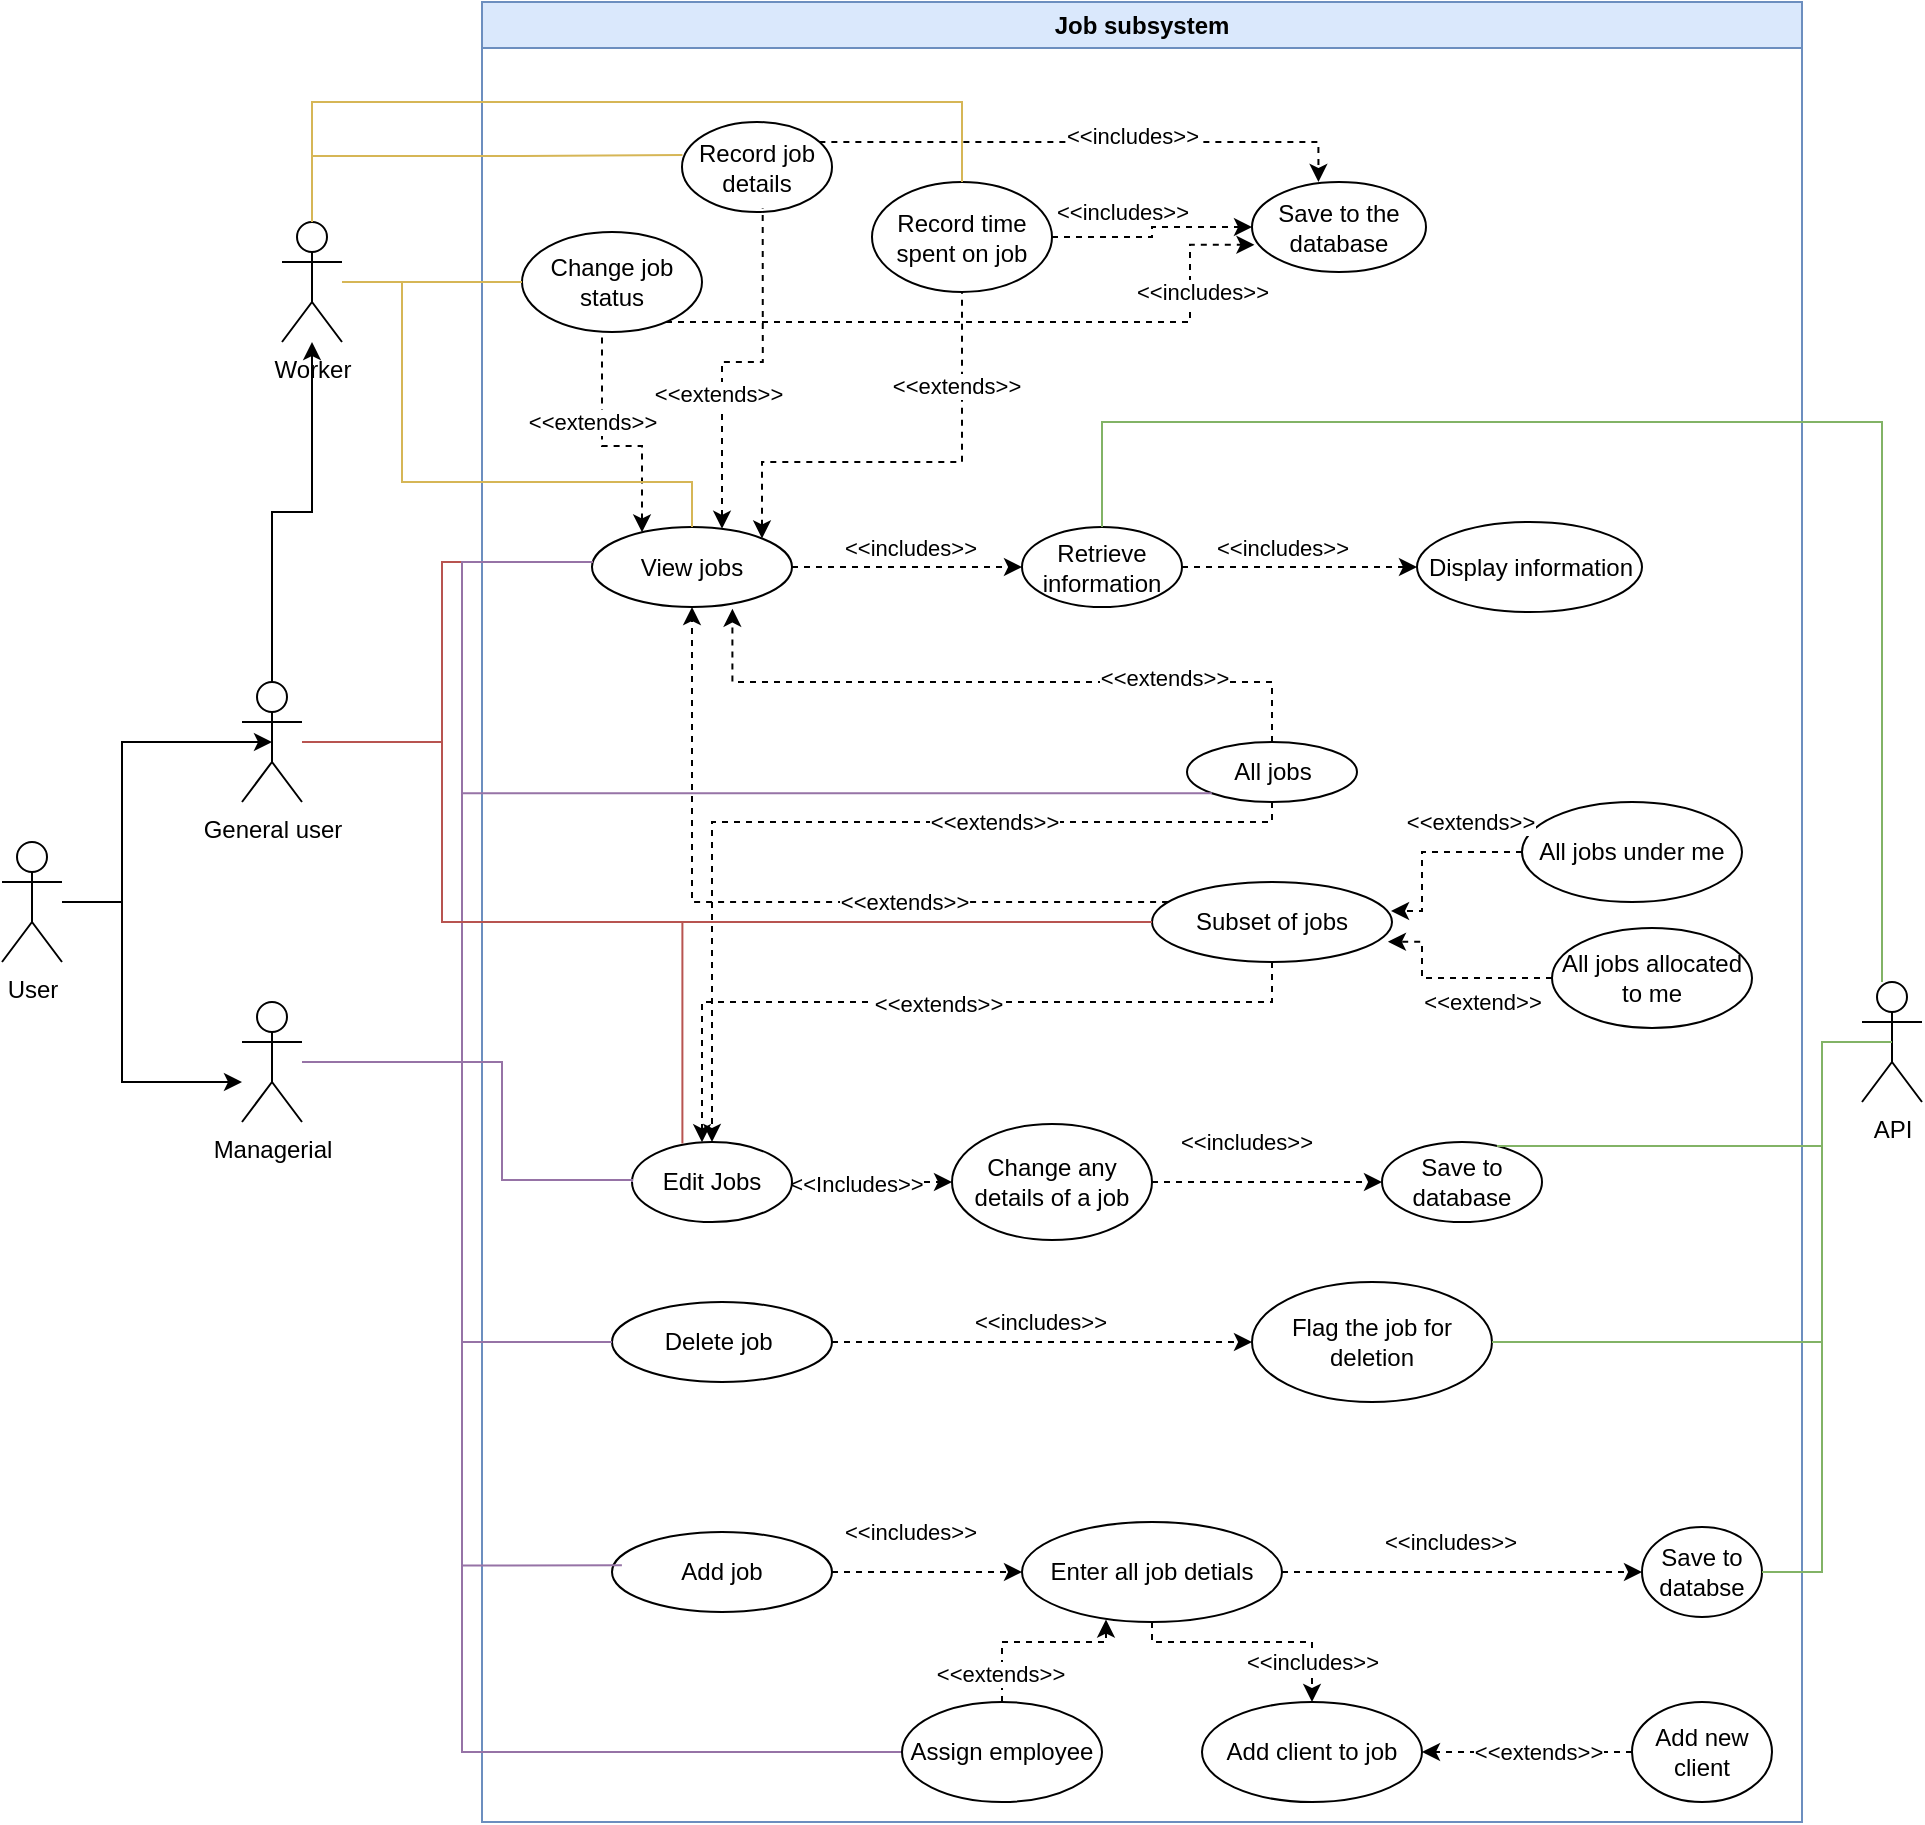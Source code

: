 <mxfile version="24.4.10" type="device">
  <diagram id="72fyGBLiSWlaVEYCAcmJ" name="Page-1">
    <mxGraphModel dx="2386" dy="572" grid="1" gridSize="10" guides="1" tooltips="1" connect="1" arrows="1" fold="1" page="1" pageScale="1" pageWidth="850" pageHeight="1100" math="0" shadow="0">
      <root>
        <mxCell id="0" />
        <mxCell id="1" parent="0" />
        <mxCell id="aapR3voiLKvlNVhLNO4_-8" value="Job subsystem" style="swimlane;whiteSpace=wrap;html=1;startSize=23;fillColor=#dae8fc;strokeColor=#6c8ebf;" vertex="1" parent="1">
          <mxGeometry x="140" y="80" width="660" height="910" as="geometry" />
        </mxCell>
        <mxCell id="aapR3voiLKvlNVhLNO4_-9" style="edgeStyle=orthogonalEdgeStyle;rounded=0;orthogonalLoop=1;jettySize=auto;html=1;entryX=0;entryY=0.5;entryDx=0;entryDy=0;dashed=1;" edge="1" parent="aapR3voiLKvlNVhLNO4_-8" source="aapR3voiLKvlNVhLNO4_-11" target="aapR3voiLKvlNVhLNO4_-47">
          <mxGeometry relative="1" as="geometry" />
        </mxCell>
        <mxCell id="aapR3voiLKvlNVhLNO4_-10" value="&amp;lt;&amp;lt;includes&amp;gt;&amp;gt;" style="edgeLabel;html=1;align=center;verticalAlign=middle;resizable=0;points=[];" vertex="1" connectable="0" parent="aapR3voiLKvlNVhLNO4_-9">
          <mxGeometry x="-0.107" y="3" relative="1" as="geometry">
            <mxPoint x="7" y="-7" as="offset" />
          </mxGeometry>
        </mxCell>
        <mxCell id="aapR3voiLKvlNVhLNO4_-82" style="edgeStyle=orthogonalEdgeStyle;rounded=0;orthogonalLoop=1;jettySize=auto;html=1;dashed=1;endArrow=none;endFill=0;startArrow=classic;startFill=1;" edge="1" parent="aapR3voiLKvlNVhLNO4_-8" source="aapR3voiLKvlNVhLNO4_-11" target="aapR3voiLKvlNVhLNO4_-72">
          <mxGeometry relative="1" as="geometry">
            <mxPoint x="50" y="180" as="targetPoint" />
            <Array as="points">
              <mxPoint x="80" y="222" />
              <mxPoint x="60" y="222" />
            </Array>
          </mxGeometry>
        </mxCell>
        <mxCell id="aapR3voiLKvlNVhLNO4_-91" value="&amp;lt;&amp;lt;extends&amp;gt;&amp;gt;" style="edgeLabel;html=1;align=center;verticalAlign=middle;resizable=0;points=[];" vertex="1" connectable="0" parent="aapR3voiLKvlNVhLNO4_-82">
          <mxGeometry x="0.369" y="-1" relative="1" as="geometry">
            <mxPoint x="-6" y="7" as="offset" />
          </mxGeometry>
        </mxCell>
        <mxCell id="aapR3voiLKvlNVhLNO4_-84" style="edgeStyle=orthogonalEdgeStyle;rounded=0;orthogonalLoop=1;jettySize=auto;html=1;entryX=0.5;entryY=1;entryDx=0;entryDy=0;dashed=1;endArrow=none;endFill=0;startArrow=classic;startFill=1;" edge="1" parent="aapR3voiLKvlNVhLNO4_-8" source="aapR3voiLKvlNVhLNO4_-11" target="aapR3voiLKvlNVhLNO4_-76">
          <mxGeometry relative="1" as="geometry">
            <Array as="points">
              <mxPoint x="140" y="230" />
              <mxPoint x="240" y="230" />
            </Array>
          </mxGeometry>
        </mxCell>
        <mxCell id="aapR3voiLKvlNVhLNO4_-89" value="&amp;lt;&amp;lt;extends&amp;gt;&amp;gt;" style="edgeLabel;html=1;align=center;verticalAlign=middle;resizable=0;points=[];" vertex="1" connectable="0" parent="aapR3voiLKvlNVhLNO4_-84">
          <mxGeometry x="0.575" y="3" relative="1" as="geometry">
            <mxPoint as="offset" />
          </mxGeometry>
        </mxCell>
        <mxCell id="aapR3voiLKvlNVhLNO4_-11" value="View jobs" style="ellipse;whiteSpace=wrap;html=1;" vertex="1" parent="aapR3voiLKvlNVhLNO4_-8">
          <mxGeometry x="55" y="262.5" width="100" height="40" as="geometry" />
        </mxCell>
        <mxCell id="aapR3voiLKvlNVhLNO4_-12" style="edgeStyle=orthogonalEdgeStyle;rounded=0;orthogonalLoop=1;jettySize=auto;html=1;entryX=0;entryY=0.5;entryDx=0;entryDy=0;dashed=1;" edge="1" parent="aapR3voiLKvlNVhLNO4_-8" source="aapR3voiLKvlNVhLNO4_-14" target="aapR3voiLKvlNVhLNO4_-21">
          <mxGeometry relative="1" as="geometry" />
        </mxCell>
        <mxCell id="aapR3voiLKvlNVhLNO4_-13" value="&amp;lt;&amp;lt;Includes&amp;gt;&amp;gt;" style="edgeLabel;html=1;align=center;verticalAlign=middle;resizable=0;points=[];" vertex="1" connectable="0" parent="aapR3voiLKvlNVhLNO4_-12">
          <mxGeometry x="-0.196" y="-1" relative="1" as="geometry">
            <mxPoint as="offset" />
          </mxGeometry>
        </mxCell>
        <mxCell id="aapR3voiLKvlNVhLNO4_-14" value="Edit Jobs" style="ellipse;whiteSpace=wrap;html=1;" vertex="1" parent="aapR3voiLKvlNVhLNO4_-8">
          <mxGeometry x="75" y="570" width="80" height="40" as="geometry" />
        </mxCell>
        <mxCell id="aapR3voiLKvlNVhLNO4_-15" style="edgeStyle=orthogonalEdgeStyle;rounded=0;orthogonalLoop=1;jettySize=auto;html=1;entryX=0;entryY=0.5;entryDx=0;entryDy=0;dashed=1;" edge="1" parent="aapR3voiLKvlNVhLNO4_-8" source="aapR3voiLKvlNVhLNO4_-17" target="aapR3voiLKvlNVhLNO4_-35">
          <mxGeometry relative="1" as="geometry" />
        </mxCell>
        <mxCell id="aapR3voiLKvlNVhLNO4_-16" value="&amp;lt;&amp;lt;includes&amp;gt;&amp;gt;" style="edgeLabel;html=1;align=center;verticalAlign=middle;resizable=0;points=[];" vertex="1" connectable="0" parent="aapR3voiLKvlNVhLNO4_-15">
          <mxGeometry x="-0.008" relative="1" as="geometry">
            <mxPoint y="-10" as="offset" />
          </mxGeometry>
        </mxCell>
        <mxCell id="aapR3voiLKvlNVhLNO4_-17" value="Delete job&amp;nbsp;" style="ellipse;whiteSpace=wrap;html=1;" vertex="1" parent="aapR3voiLKvlNVhLNO4_-8">
          <mxGeometry x="65" y="650" width="110" height="40" as="geometry" />
        </mxCell>
        <mxCell id="aapR3voiLKvlNVhLNO4_-18" value="Add job" style="ellipse;whiteSpace=wrap;html=1;" vertex="1" parent="aapR3voiLKvlNVhLNO4_-8">
          <mxGeometry x="65" y="765" width="110" height="40" as="geometry" />
        </mxCell>
        <mxCell id="aapR3voiLKvlNVhLNO4_-19" style="edgeStyle=orthogonalEdgeStyle;rounded=0;orthogonalLoop=1;jettySize=auto;html=1;entryX=0;entryY=0.5;entryDx=0;entryDy=0;dashed=1;" edge="1" parent="aapR3voiLKvlNVhLNO4_-8" source="aapR3voiLKvlNVhLNO4_-21" target="aapR3voiLKvlNVhLNO4_-28">
          <mxGeometry relative="1" as="geometry" />
        </mxCell>
        <mxCell id="aapR3voiLKvlNVhLNO4_-20" value="&amp;lt;&amp;lt;includes&amp;gt;&amp;gt;" style="edgeLabel;html=1;align=center;verticalAlign=middle;resizable=0;points=[];" vertex="1" connectable="0" parent="aapR3voiLKvlNVhLNO4_-19">
          <mxGeometry x="-0.238" y="1" relative="1" as="geometry">
            <mxPoint x="3" y="-19" as="offset" />
          </mxGeometry>
        </mxCell>
        <mxCell id="aapR3voiLKvlNVhLNO4_-21" value="Change any details of a job" style="ellipse;whiteSpace=wrap;html=1;" vertex="1" parent="aapR3voiLKvlNVhLNO4_-8">
          <mxGeometry x="235" y="561" width="100" height="58" as="geometry" />
        </mxCell>
        <mxCell id="aapR3voiLKvlNVhLNO4_-22" style="edgeStyle=orthogonalEdgeStyle;rounded=0;orthogonalLoop=1;jettySize=auto;html=1;dashed=1;" edge="1" parent="aapR3voiLKvlNVhLNO4_-8" source="aapR3voiLKvlNVhLNO4_-24" target="aapR3voiLKvlNVhLNO4_-14">
          <mxGeometry relative="1" as="geometry">
            <Array as="points">
              <mxPoint x="395" y="410" />
              <mxPoint x="115" y="410" />
            </Array>
          </mxGeometry>
        </mxCell>
        <mxCell id="aapR3voiLKvlNVhLNO4_-23" value="&amp;lt;&amp;lt;extends&amp;gt;&amp;gt;" style="edgeLabel;html=1;align=center;verticalAlign=middle;resizable=0;points=[];" vertex="1" connectable="0" parent="aapR3voiLKvlNVhLNO4_-22">
          <mxGeometry x="-0.337" relative="1" as="geometry">
            <mxPoint as="offset" />
          </mxGeometry>
        </mxCell>
        <mxCell id="aapR3voiLKvlNVhLNO4_-24" value="All jobs" style="ellipse;whiteSpace=wrap;html=1;" vertex="1" parent="aapR3voiLKvlNVhLNO4_-8">
          <mxGeometry x="352.5" y="370" width="85" height="30" as="geometry" />
        </mxCell>
        <mxCell id="aapR3voiLKvlNVhLNO4_-25" style="edgeStyle=orthogonalEdgeStyle;rounded=0;orthogonalLoop=1;jettySize=auto;html=1;dashed=1;" edge="1" parent="aapR3voiLKvlNVhLNO4_-8" source="aapR3voiLKvlNVhLNO4_-27" target="aapR3voiLKvlNVhLNO4_-14">
          <mxGeometry relative="1" as="geometry">
            <mxPoint x="100" y="330" as="targetPoint" />
            <Array as="points">
              <mxPoint x="395" y="500" />
              <mxPoint x="110" y="500" />
            </Array>
          </mxGeometry>
        </mxCell>
        <mxCell id="aapR3voiLKvlNVhLNO4_-26" value="&amp;lt;&amp;lt;extends&amp;gt;&amp;gt;" style="edgeLabel;html=1;align=center;verticalAlign=middle;resizable=0;points=[];" vertex="1" connectable="0" parent="aapR3voiLKvlNVhLNO4_-25">
          <mxGeometry y="1" relative="1" as="geometry">
            <mxPoint as="offset" />
          </mxGeometry>
        </mxCell>
        <mxCell id="aapR3voiLKvlNVhLNO4_-27" value="Subset of jobs" style="ellipse;whiteSpace=wrap;html=1;" vertex="1" parent="aapR3voiLKvlNVhLNO4_-8">
          <mxGeometry x="335" y="440" width="120" height="40" as="geometry" />
        </mxCell>
        <mxCell id="aapR3voiLKvlNVhLNO4_-28" value="Save to database" style="ellipse;whiteSpace=wrap;html=1;" vertex="1" parent="aapR3voiLKvlNVhLNO4_-8">
          <mxGeometry x="450" y="570" width="80" height="40" as="geometry" />
        </mxCell>
        <mxCell id="aapR3voiLKvlNVhLNO4_-29" value="All jobs under me" style="ellipse;whiteSpace=wrap;html=1;" vertex="1" parent="aapR3voiLKvlNVhLNO4_-8">
          <mxGeometry x="520" y="400" width="110" height="50" as="geometry" />
        </mxCell>
        <mxCell id="aapR3voiLKvlNVhLNO4_-30" value="All jobs allocated to me" style="ellipse;whiteSpace=wrap;html=1;" vertex="1" parent="aapR3voiLKvlNVhLNO4_-8">
          <mxGeometry x="535" y="463" width="100" height="50" as="geometry" />
        </mxCell>
        <mxCell id="aapR3voiLKvlNVhLNO4_-31" style="edgeStyle=orthogonalEdgeStyle;rounded=0;orthogonalLoop=1;jettySize=auto;html=1;entryX=0.983;entryY=0.747;entryDx=0;entryDy=0;entryPerimeter=0;dashed=1;" edge="1" parent="aapR3voiLKvlNVhLNO4_-8" source="aapR3voiLKvlNVhLNO4_-30" target="aapR3voiLKvlNVhLNO4_-27">
          <mxGeometry relative="1" as="geometry">
            <Array as="points">
              <mxPoint x="470" y="488" />
              <mxPoint x="470" y="470" />
            </Array>
          </mxGeometry>
        </mxCell>
        <mxCell id="aapR3voiLKvlNVhLNO4_-32" value="&amp;lt;&amp;lt;extend&amp;gt;&amp;gt;" style="edgeLabel;html=1;align=center;verticalAlign=middle;resizable=0;points=[];" vertex="1" connectable="0" parent="aapR3voiLKvlNVhLNO4_-31">
          <mxGeometry x="0.009" y="-3" relative="1" as="geometry">
            <mxPoint x="15" y="15" as="offset" />
          </mxGeometry>
        </mxCell>
        <mxCell id="aapR3voiLKvlNVhLNO4_-33" style="edgeStyle=orthogonalEdgeStyle;rounded=0;orthogonalLoop=1;jettySize=auto;html=1;entryX=0.996;entryY=0.362;entryDx=0;entryDy=0;entryPerimeter=0;dashed=1;" edge="1" parent="aapR3voiLKvlNVhLNO4_-8" source="aapR3voiLKvlNVhLNO4_-29" target="aapR3voiLKvlNVhLNO4_-27">
          <mxGeometry relative="1" as="geometry">
            <Array as="points">
              <mxPoint x="470" y="425" />
              <mxPoint x="470" y="454" />
            </Array>
          </mxGeometry>
        </mxCell>
        <mxCell id="aapR3voiLKvlNVhLNO4_-34" value="&amp;lt;&amp;lt;extends&amp;gt;&amp;gt;" style="edgeLabel;html=1;align=center;verticalAlign=middle;resizable=0;points=[];" vertex="1" connectable="0" parent="aapR3voiLKvlNVhLNO4_-33">
          <mxGeometry x="-0.255" y="-2" relative="1" as="geometry">
            <mxPoint x="9" y="-13" as="offset" />
          </mxGeometry>
        </mxCell>
        <mxCell id="aapR3voiLKvlNVhLNO4_-35" value="Flag the job for deletion" style="ellipse;whiteSpace=wrap;html=1;" vertex="1" parent="aapR3voiLKvlNVhLNO4_-8">
          <mxGeometry x="385" y="640" width="120" height="60" as="geometry" />
        </mxCell>
        <mxCell id="aapR3voiLKvlNVhLNO4_-36" style="edgeStyle=orthogonalEdgeStyle;rounded=0;orthogonalLoop=1;jettySize=auto;html=1;entryX=0;entryY=0.5;entryDx=0;entryDy=0;dashed=1;" edge="1" parent="aapR3voiLKvlNVhLNO4_-8" source="aapR3voiLKvlNVhLNO4_-38" target="aapR3voiLKvlNVhLNO4_-39">
          <mxGeometry relative="1" as="geometry" />
        </mxCell>
        <mxCell id="aapR3voiLKvlNVhLNO4_-37" value="&amp;lt;&amp;lt;includes&amp;gt;&amp;gt;" style="edgeLabel;html=1;align=center;verticalAlign=middle;resizable=0;points=[];" vertex="1" connectable="0" parent="aapR3voiLKvlNVhLNO4_-36">
          <mxGeometry x="-0.073" y="4" relative="1" as="geometry">
            <mxPoint y="-11" as="offset" />
          </mxGeometry>
        </mxCell>
        <mxCell id="aapR3voiLKvlNVhLNO4_-38" value="Enter all job detials" style="ellipse;whiteSpace=wrap;html=1;" vertex="1" parent="aapR3voiLKvlNVhLNO4_-8">
          <mxGeometry x="270" y="760" width="130" height="50" as="geometry" />
        </mxCell>
        <mxCell id="aapR3voiLKvlNVhLNO4_-39" value="Save to databse" style="ellipse;whiteSpace=wrap;html=1;" vertex="1" parent="aapR3voiLKvlNVhLNO4_-8">
          <mxGeometry x="580" y="762.5" width="60" height="45" as="geometry" />
        </mxCell>
        <mxCell id="aapR3voiLKvlNVhLNO4_-40" style="edgeStyle=orthogonalEdgeStyle;rounded=0;orthogonalLoop=1;jettySize=auto;html=1;dashed=1;" edge="1" parent="aapR3voiLKvlNVhLNO4_-8" source="aapR3voiLKvlNVhLNO4_-27" target="aapR3voiLKvlNVhLNO4_-11">
          <mxGeometry relative="1" as="geometry">
            <mxPoint x="150" y="510" as="targetPoint" />
            <Array as="points">
              <mxPoint x="105" y="450" />
            </Array>
          </mxGeometry>
        </mxCell>
        <mxCell id="aapR3voiLKvlNVhLNO4_-41" value="&amp;lt;&amp;lt;extends&amp;gt;&amp;gt;" style="edgeLabel;html=1;align=center;verticalAlign=middle;resizable=0;points=[];" vertex="1" connectable="0" parent="aapR3voiLKvlNVhLNO4_-40">
          <mxGeometry x="0.107" y="2" relative="1" as="geometry">
            <mxPoint x="81" y="-2" as="offset" />
          </mxGeometry>
        </mxCell>
        <mxCell id="aapR3voiLKvlNVhLNO4_-42" style="edgeStyle=orthogonalEdgeStyle;rounded=0;orthogonalLoop=1;jettySize=auto;html=1;dashed=1;entryX=0.702;entryY=1.021;entryDx=0;entryDy=0;entryPerimeter=0;" edge="1" parent="aapR3voiLKvlNVhLNO4_-8" source="aapR3voiLKvlNVhLNO4_-24" target="aapR3voiLKvlNVhLNO4_-11">
          <mxGeometry relative="1" as="geometry">
            <mxPoint x="130" y="310" as="targetPoint" />
            <Array as="points">
              <mxPoint x="395" y="340" />
              <mxPoint x="125" y="340" />
            </Array>
          </mxGeometry>
        </mxCell>
        <mxCell id="aapR3voiLKvlNVhLNO4_-43" value="&amp;lt;&amp;lt;extends&amp;gt;&amp;gt;" style="edgeLabel;html=1;align=center;verticalAlign=middle;resizable=0;points=[];" vertex="1" connectable="0" parent="aapR3voiLKvlNVhLNO4_-42">
          <mxGeometry x="-0.5" y="-2" relative="1" as="geometry">
            <mxPoint as="offset" />
          </mxGeometry>
        </mxCell>
        <mxCell id="aapR3voiLKvlNVhLNO4_-44" value="Display information" style="ellipse;whiteSpace=wrap;html=1;" vertex="1" parent="aapR3voiLKvlNVhLNO4_-8">
          <mxGeometry x="467.5" y="260" width="112.5" height="45" as="geometry" />
        </mxCell>
        <mxCell id="aapR3voiLKvlNVhLNO4_-45" style="edgeStyle=orthogonalEdgeStyle;rounded=0;orthogonalLoop=1;jettySize=auto;html=1;entryX=0;entryY=0.5;entryDx=0;entryDy=0;dashed=1;" edge="1" parent="aapR3voiLKvlNVhLNO4_-8" source="aapR3voiLKvlNVhLNO4_-47" target="aapR3voiLKvlNVhLNO4_-44">
          <mxGeometry relative="1" as="geometry" />
        </mxCell>
        <mxCell id="aapR3voiLKvlNVhLNO4_-46" value="&amp;lt;&amp;lt;includes&amp;gt;&amp;gt;" style="edgeLabel;html=1;align=center;verticalAlign=middle;resizable=0;points=[];" vertex="1" connectable="0" parent="aapR3voiLKvlNVhLNO4_-45">
          <mxGeometry x="-0.578" y="4" relative="1" as="geometry">
            <mxPoint x="25" y="-6" as="offset" />
          </mxGeometry>
        </mxCell>
        <mxCell id="aapR3voiLKvlNVhLNO4_-47" value="Retrieve information" style="ellipse;whiteSpace=wrap;html=1;" vertex="1" parent="aapR3voiLKvlNVhLNO4_-8">
          <mxGeometry x="270" y="262.5" width="80" height="40" as="geometry" />
        </mxCell>
        <mxCell id="aapR3voiLKvlNVhLNO4_-48" style="edgeStyle=orthogonalEdgeStyle;rounded=0;orthogonalLoop=1;jettySize=auto;html=1;entryX=0;entryY=0.5;entryDx=0;entryDy=0;dashed=1;" edge="1" parent="aapR3voiLKvlNVhLNO4_-8" source="aapR3voiLKvlNVhLNO4_-18" target="aapR3voiLKvlNVhLNO4_-38">
          <mxGeometry relative="1" as="geometry" />
        </mxCell>
        <mxCell id="aapR3voiLKvlNVhLNO4_-49" value="&amp;lt;&amp;lt;includes&amp;gt;&amp;gt;" style="edgeLabel;html=1;align=center;verticalAlign=middle;resizable=0;points=[];" vertex="1" connectable="0" parent="aapR3voiLKvlNVhLNO4_-48">
          <mxGeometry x="-0.174" relative="1" as="geometry">
            <mxPoint y="-20" as="offset" />
          </mxGeometry>
        </mxCell>
        <mxCell id="aapR3voiLKvlNVhLNO4_-50" style="edgeStyle=orthogonalEdgeStyle;rounded=0;orthogonalLoop=1;jettySize=auto;html=1;" edge="1" parent="aapR3voiLKvlNVhLNO4_-8" source="aapR3voiLKvlNVhLNO4_-51" target="aapR3voiLKvlNVhLNO4_-57">
          <mxGeometry relative="1" as="geometry">
            <Array as="points">
              <mxPoint x="-180" y="450" />
              <mxPoint x="-180" y="540" />
            </Array>
          </mxGeometry>
        </mxCell>
        <mxCell id="aapR3voiLKvlNVhLNO4_-51" value="User" style="shape=umlActor;verticalLabelPosition=bottom;verticalAlign=top;html=1;outlineConnect=0;" vertex="1" parent="aapR3voiLKvlNVhLNO4_-8">
          <mxGeometry x="-240" y="420" width="30" height="60" as="geometry" />
        </mxCell>
        <mxCell id="aapR3voiLKvlNVhLNO4_-52" style="edgeStyle=orthogonalEdgeStyle;rounded=0;orthogonalLoop=1;jettySize=auto;html=1;endArrow=none;endFill=0;fillColor=#f8cecc;strokeColor=#b85450;" edge="1" parent="aapR3voiLKvlNVhLNO4_-8" source="aapR3voiLKvlNVhLNO4_-54" target="aapR3voiLKvlNVhLNO4_-11">
          <mxGeometry relative="1" as="geometry">
            <Array as="points">
              <mxPoint x="-20" y="370" />
              <mxPoint x="-20" y="280" />
            </Array>
          </mxGeometry>
        </mxCell>
        <mxCell id="aapR3voiLKvlNVhLNO4_-53" style="edgeStyle=orthogonalEdgeStyle;rounded=0;orthogonalLoop=1;jettySize=auto;html=1;entryX=0;entryY=0.5;entryDx=0;entryDy=0;endArrow=none;endFill=0;fillColor=#f8cecc;strokeColor=#b85450;" edge="1" parent="aapR3voiLKvlNVhLNO4_-8" source="aapR3voiLKvlNVhLNO4_-54" target="aapR3voiLKvlNVhLNO4_-27">
          <mxGeometry relative="1" as="geometry">
            <Array as="points">
              <mxPoint x="-20" y="370" />
              <mxPoint x="-20" y="460" />
            </Array>
          </mxGeometry>
        </mxCell>
        <mxCell id="aapR3voiLKvlNVhLNO4_-54" value="General user" style="shape=umlActor;verticalLabelPosition=bottom;verticalAlign=top;html=1;outlineConnect=0;" vertex="1" parent="aapR3voiLKvlNVhLNO4_-8">
          <mxGeometry x="-120" y="340" width="30" height="60" as="geometry" />
        </mxCell>
        <mxCell id="aapR3voiLKvlNVhLNO4_-55" style="edgeStyle=orthogonalEdgeStyle;rounded=0;orthogonalLoop=1;jettySize=auto;html=1;endArrow=none;endFill=0;fillColor=#e1d5e7;strokeColor=#9673a6;" edge="1" parent="aapR3voiLKvlNVhLNO4_-8" source="aapR3voiLKvlNVhLNO4_-57" target="aapR3voiLKvlNVhLNO4_-11">
          <mxGeometry relative="1" as="geometry">
            <Array as="points">
              <mxPoint x="-10" y="530" />
              <mxPoint x="-10" y="280" />
            </Array>
          </mxGeometry>
        </mxCell>
        <mxCell id="aapR3voiLKvlNVhLNO4_-56" style="edgeStyle=orthogonalEdgeStyle;rounded=0;orthogonalLoop=1;jettySize=auto;html=1;entryX=0;entryY=1;entryDx=0;entryDy=0;endArrow=none;endFill=0;fillColor=#e1d5e7;strokeColor=#9673a6;" edge="1" parent="aapR3voiLKvlNVhLNO4_-8" source="aapR3voiLKvlNVhLNO4_-57" target="aapR3voiLKvlNVhLNO4_-24">
          <mxGeometry relative="1" as="geometry">
            <Array as="points">
              <mxPoint x="-10" y="530" />
              <mxPoint x="-10" y="396" />
            </Array>
          </mxGeometry>
        </mxCell>
        <mxCell id="aapR3voiLKvlNVhLNO4_-108" style="edgeStyle=orthogonalEdgeStyle;rounded=0;orthogonalLoop=1;jettySize=auto;html=1;entryX=0;entryY=0.5;entryDx=0;entryDy=0;endArrow=none;endFill=0;fillColor=#e1d5e7;strokeColor=#9673a6;" edge="1" parent="aapR3voiLKvlNVhLNO4_-8" source="aapR3voiLKvlNVhLNO4_-57" target="aapR3voiLKvlNVhLNO4_-104">
          <mxGeometry relative="1" as="geometry">
            <Array as="points">
              <mxPoint x="-10" y="530" />
              <mxPoint x="-10" y="875" />
            </Array>
          </mxGeometry>
        </mxCell>
        <mxCell id="aapR3voiLKvlNVhLNO4_-57" value="Managerial" style="shape=umlActor;verticalLabelPosition=bottom;verticalAlign=top;html=1;outlineConnect=0;" vertex="1" parent="aapR3voiLKvlNVhLNO4_-8">
          <mxGeometry x="-120" y="500" width="30" height="60" as="geometry" />
        </mxCell>
        <mxCell id="aapR3voiLKvlNVhLNO4_-58" style="edgeStyle=orthogonalEdgeStyle;rounded=0;orthogonalLoop=1;jettySize=auto;html=1;entryX=0.5;entryY=0.5;entryDx=0;entryDy=0;entryPerimeter=0;" edge="1" parent="aapR3voiLKvlNVhLNO4_-8" source="aapR3voiLKvlNVhLNO4_-51" target="aapR3voiLKvlNVhLNO4_-54">
          <mxGeometry relative="1" as="geometry">
            <Array as="points">
              <mxPoint x="-180" y="450" />
              <mxPoint x="-180" y="370" />
            </Array>
          </mxGeometry>
        </mxCell>
        <mxCell id="aapR3voiLKvlNVhLNO4_-59" value="API" style="shape=umlActor;verticalLabelPosition=bottom;verticalAlign=top;html=1;outlineConnect=0;" vertex="1" parent="aapR3voiLKvlNVhLNO4_-8">
          <mxGeometry x="690" y="490" width="30" height="60" as="geometry" />
        </mxCell>
        <mxCell id="aapR3voiLKvlNVhLNO4_-60" style="edgeStyle=orthogonalEdgeStyle;rounded=0;orthogonalLoop=1;jettySize=auto;html=1;endArrow=none;endFill=0;entryX=0;entryY=0.5;entryDx=0;entryDy=0;fillColor=#e1d5e7;strokeColor=#9673a6;" edge="1" parent="aapR3voiLKvlNVhLNO4_-8" source="aapR3voiLKvlNVhLNO4_-57" target="aapR3voiLKvlNVhLNO4_-17">
          <mxGeometry relative="1" as="geometry">
            <mxPoint x="60" y="670" as="targetPoint" />
            <Array as="points">
              <mxPoint x="-10" y="530" />
              <mxPoint x="-10" y="670" />
            </Array>
          </mxGeometry>
        </mxCell>
        <mxCell id="aapR3voiLKvlNVhLNO4_-61" style="edgeStyle=orthogonalEdgeStyle;rounded=0;orthogonalLoop=1;jettySize=auto;html=1;entryX=0.045;entryY=0.417;entryDx=0;entryDy=0;entryPerimeter=0;endArrow=none;endFill=0;fillColor=#e1d5e7;strokeColor=#9673a6;" edge="1" parent="aapR3voiLKvlNVhLNO4_-8" source="aapR3voiLKvlNVhLNO4_-57" target="aapR3voiLKvlNVhLNO4_-18">
          <mxGeometry relative="1" as="geometry">
            <Array as="points">
              <mxPoint x="-10" y="530" />
              <mxPoint x="-10" y="782" />
            </Array>
          </mxGeometry>
        </mxCell>
        <mxCell id="aapR3voiLKvlNVhLNO4_-62" style="edgeStyle=orthogonalEdgeStyle;rounded=0;orthogonalLoop=1;jettySize=auto;html=1;endArrow=none;endFill=0;entryX=0.315;entryY=0.019;entryDx=0;entryDy=0;entryPerimeter=0;fillColor=#f8cecc;strokeColor=#b85450;" edge="1" parent="aapR3voiLKvlNVhLNO4_-8" source="aapR3voiLKvlNVhLNO4_-54" target="aapR3voiLKvlNVhLNO4_-14">
          <mxGeometry relative="1" as="geometry">
            <Array as="points">
              <mxPoint x="-20" y="370" />
              <mxPoint x="-20" y="460" />
              <mxPoint x="100" y="460" />
            </Array>
            <mxPoint x="100" y="593" as="targetPoint" />
          </mxGeometry>
        </mxCell>
        <mxCell id="aapR3voiLKvlNVhLNO4_-64" style="edgeStyle=orthogonalEdgeStyle;rounded=0;orthogonalLoop=1;jettySize=auto;html=1;entryX=0.5;entryY=0.5;entryDx=0;entryDy=0;entryPerimeter=0;endArrow=none;endFill=0;fillColor=#d5e8d4;strokeColor=#82b366;" edge="1" parent="aapR3voiLKvlNVhLNO4_-8" source="aapR3voiLKvlNVhLNO4_-28" target="aapR3voiLKvlNVhLNO4_-59">
          <mxGeometry relative="1" as="geometry">
            <Array as="points">
              <mxPoint x="670" y="572" />
              <mxPoint x="670" y="520" />
            </Array>
          </mxGeometry>
        </mxCell>
        <mxCell id="aapR3voiLKvlNVhLNO4_-65" style="edgeStyle=orthogonalEdgeStyle;rounded=0;orthogonalLoop=1;jettySize=auto;html=1;endArrow=none;endFill=0;fillColor=#d5e8d4;strokeColor=#82b366;" edge="1" parent="aapR3voiLKvlNVhLNO4_-8" source="aapR3voiLKvlNVhLNO4_-47" target="aapR3voiLKvlNVhLNO4_-59">
          <mxGeometry relative="1" as="geometry">
            <Array as="points">
              <mxPoint x="310" y="210" />
              <mxPoint x="700" y="210" />
            </Array>
          </mxGeometry>
        </mxCell>
        <mxCell id="aapR3voiLKvlNVhLNO4_-66" style="edgeStyle=orthogonalEdgeStyle;rounded=0;orthogonalLoop=1;jettySize=auto;html=1;endArrow=none;endFill=0;fillColor=#d5e8d4;strokeColor=#82b366;" edge="1" parent="aapR3voiLKvlNVhLNO4_-8" source="aapR3voiLKvlNVhLNO4_-35" target="aapR3voiLKvlNVhLNO4_-59">
          <mxGeometry relative="1" as="geometry">
            <Array as="points">
              <mxPoint x="670" y="670" />
              <mxPoint x="670" y="520" />
            </Array>
          </mxGeometry>
        </mxCell>
        <mxCell id="aapR3voiLKvlNVhLNO4_-67" style="edgeStyle=orthogonalEdgeStyle;rounded=0;orthogonalLoop=1;jettySize=auto;html=1;endArrow=none;endFill=0;fillColor=#d5e8d4;strokeColor=#82b366;" edge="1" parent="aapR3voiLKvlNVhLNO4_-8" source="aapR3voiLKvlNVhLNO4_-39" target="aapR3voiLKvlNVhLNO4_-59">
          <mxGeometry relative="1" as="geometry">
            <mxPoint x="760" y="550" as="targetPoint" />
            <Array as="points">
              <mxPoint x="670" y="785" />
              <mxPoint x="670" y="520" />
            </Array>
          </mxGeometry>
        </mxCell>
        <mxCell id="aapR3voiLKvlNVhLNO4_-72" value="Change job status" style="ellipse;whiteSpace=wrap;html=1;" vertex="1" parent="aapR3voiLKvlNVhLNO4_-8">
          <mxGeometry x="20" y="115" width="90" height="50" as="geometry" />
        </mxCell>
        <mxCell id="aapR3voiLKvlNVhLNO4_-73" style="edgeStyle=orthogonalEdgeStyle;rounded=0;orthogonalLoop=1;jettySize=auto;html=1;endArrow=none;endFill=0;entryX=0;entryY=0.5;entryDx=0;entryDy=0;fillColor=#e1d5e7;strokeColor=#9673a6;" edge="1" parent="aapR3voiLKvlNVhLNO4_-8" source="aapR3voiLKvlNVhLNO4_-57" target="aapR3voiLKvlNVhLNO4_-14">
          <mxGeometry relative="1" as="geometry">
            <mxPoint x="70" y="590" as="targetPoint" />
            <Array as="points">
              <mxPoint x="10" y="530" />
              <mxPoint x="10" y="589" />
              <mxPoint x="75" y="589" />
            </Array>
          </mxGeometry>
        </mxCell>
        <mxCell id="aapR3voiLKvlNVhLNO4_-75" value="Record job details" style="ellipse;whiteSpace=wrap;html=1;" vertex="1" parent="aapR3voiLKvlNVhLNO4_-8">
          <mxGeometry x="100" y="60" width="75" height="45" as="geometry" />
        </mxCell>
        <mxCell id="aapR3voiLKvlNVhLNO4_-92" style="edgeStyle=orthogonalEdgeStyle;rounded=0;orthogonalLoop=1;jettySize=auto;html=1;entryX=0;entryY=0.5;entryDx=0;entryDy=0;dashed=1;" edge="1" parent="aapR3voiLKvlNVhLNO4_-8" source="aapR3voiLKvlNVhLNO4_-76" target="aapR3voiLKvlNVhLNO4_-87">
          <mxGeometry relative="1" as="geometry" />
        </mxCell>
        <mxCell id="aapR3voiLKvlNVhLNO4_-95" value="&amp;lt;&amp;lt;includes&amp;gt;&amp;gt;" style="edgeLabel;html=1;align=center;verticalAlign=middle;resizable=0;points=[];" vertex="1" connectable="0" parent="aapR3voiLKvlNVhLNO4_-92">
          <mxGeometry x="-0.505" y="1" relative="1" as="geometry">
            <mxPoint x="9" y="-12" as="offset" />
          </mxGeometry>
        </mxCell>
        <mxCell id="aapR3voiLKvlNVhLNO4_-76" value="Record time spent on job" style="ellipse;whiteSpace=wrap;html=1;" vertex="1" parent="aapR3voiLKvlNVhLNO4_-8">
          <mxGeometry x="195" y="90" width="90" height="55" as="geometry" />
        </mxCell>
        <mxCell id="aapR3voiLKvlNVhLNO4_-83" style="edgeStyle=orthogonalEdgeStyle;rounded=0;orthogonalLoop=1;jettySize=auto;html=1;dashed=1;entryX=0.538;entryY=0.961;entryDx=0;entryDy=0;entryPerimeter=0;endArrow=none;endFill=0;startArrow=classic;startFill=1;" edge="1" parent="aapR3voiLKvlNVhLNO4_-8" source="aapR3voiLKvlNVhLNO4_-11" target="aapR3voiLKvlNVhLNO4_-75">
          <mxGeometry relative="1" as="geometry">
            <mxPoint x="140" y="110" as="targetPoint" />
            <Array as="points">
              <mxPoint x="120" y="180" />
              <mxPoint x="140" y="180" />
            </Array>
          </mxGeometry>
        </mxCell>
        <mxCell id="aapR3voiLKvlNVhLNO4_-90" value="&amp;lt;&amp;lt;extends&amp;gt;&amp;gt;" style="edgeLabel;html=1;align=center;verticalAlign=middle;resizable=0;points=[];" vertex="1" connectable="0" parent="aapR3voiLKvlNVhLNO4_-83">
          <mxGeometry x="-0.249" y="2" relative="1" as="geometry">
            <mxPoint as="offset" />
          </mxGeometry>
        </mxCell>
        <mxCell id="aapR3voiLKvlNVhLNO4_-87" value="Save to the database" style="ellipse;whiteSpace=wrap;html=1;" vertex="1" parent="aapR3voiLKvlNVhLNO4_-8">
          <mxGeometry x="385" y="90" width="87" height="45" as="geometry" />
        </mxCell>
        <mxCell id="aapR3voiLKvlNVhLNO4_-88" style="edgeStyle=orthogonalEdgeStyle;rounded=0;orthogonalLoop=1;jettySize=auto;html=1;entryX=0.014;entryY=0.698;entryDx=0;entryDy=0;entryPerimeter=0;dashed=1;" edge="1" parent="aapR3voiLKvlNVhLNO4_-8" source="aapR3voiLKvlNVhLNO4_-72" target="aapR3voiLKvlNVhLNO4_-87">
          <mxGeometry relative="1" as="geometry">
            <Array as="points">
              <mxPoint x="354" y="160" />
            </Array>
          </mxGeometry>
        </mxCell>
        <mxCell id="aapR3voiLKvlNVhLNO4_-94" value="&amp;lt;&amp;lt;includes&amp;gt;&amp;gt;" style="edgeLabel;html=1;align=center;verticalAlign=middle;resizable=0;points=[];" vertex="1" connectable="0" parent="aapR3voiLKvlNVhLNO4_-88">
          <mxGeometry x="0.196" y="1" relative="1" as="geometry">
            <mxPoint x="69" y="-14" as="offset" />
          </mxGeometry>
        </mxCell>
        <mxCell id="aapR3voiLKvlNVhLNO4_-93" style="edgeStyle=orthogonalEdgeStyle;rounded=0;orthogonalLoop=1;jettySize=auto;html=1;entryX=0.382;entryY=0;entryDx=0;entryDy=0;entryPerimeter=0;dashed=1;" edge="1" parent="aapR3voiLKvlNVhLNO4_-8" source="aapR3voiLKvlNVhLNO4_-75" target="aapR3voiLKvlNVhLNO4_-87">
          <mxGeometry relative="1" as="geometry">
            <Array as="points">
              <mxPoint x="418" y="70" />
            </Array>
          </mxGeometry>
        </mxCell>
        <mxCell id="aapR3voiLKvlNVhLNO4_-96" value="&amp;lt;&amp;lt;includes&amp;gt;&amp;gt;" style="edgeLabel;html=1;align=center;verticalAlign=middle;resizable=0;points=[];" vertex="1" connectable="0" parent="aapR3voiLKvlNVhLNO4_-93">
          <mxGeometry x="0.159" y="3" relative="1" as="geometry">
            <mxPoint as="offset" />
          </mxGeometry>
        </mxCell>
        <mxCell id="aapR3voiLKvlNVhLNO4_-97" value="Add client to job" style="ellipse;whiteSpace=wrap;html=1;" vertex="1" parent="aapR3voiLKvlNVhLNO4_-8">
          <mxGeometry x="360" y="850" width="110" height="50" as="geometry" />
        </mxCell>
        <mxCell id="aapR3voiLKvlNVhLNO4_-100" style="edgeStyle=orthogonalEdgeStyle;rounded=0;orthogonalLoop=1;jettySize=auto;html=1;entryX=1;entryY=0.5;entryDx=0;entryDy=0;dashed=1;" edge="1" parent="aapR3voiLKvlNVhLNO4_-8" source="aapR3voiLKvlNVhLNO4_-98" target="aapR3voiLKvlNVhLNO4_-97">
          <mxGeometry relative="1" as="geometry" />
        </mxCell>
        <mxCell id="aapR3voiLKvlNVhLNO4_-102" value="&amp;lt;&amp;lt;extends&amp;gt;&amp;gt;" style="edgeLabel;html=1;align=center;verticalAlign=middle;resizable=0;points=[];" vertex="1" connectable="0" parent="aapR3voiLKvlNVhLNO4_-100">
          <mxGeometry x="0.178" y="-2" relative="1" as="geometry">
            <mxPoint x="15" y="2" as="offset" />
          </mxGeometry>
        </mxCell>
        <mxCell id="aapR3voiLKvlNVhLNO4_-98" value="Add new client" style="ellipse;whiteSpace=wrap;html=1;" vertex="1" parent="aapR3voiLKvlNVhLNO4_-8">
          <mxGeometry x="575" y="850" width="70" height="50" as="geometry" />
        </mxCell>
        <mxCell id="aapR3voiLKvlNVhLNO4_-99" style="edgeStyle=orthogonalEdgeStyle;rounded=0;orthogonalLoop=1;jettySize=auto;html=1;entryX=0.5;entryY=0;entryDx=0;entryDy=0;dashed=1;" edge="1" parent="aapR3voiLKvlNVhLNO4_-8" source="aapR3voiLKvlNVhLNO4_-38" target="aapR3voiLKvlNVhLNO4_-97">
          <mxGeometry relative="1" as="geometry">
            <Array as="points">
              <mxPoint x="335" y="820" />
              <mxPoint x="415" y="820" />
            </Array>
          </mxGeometry>
        </mxCell>
        <mxCell id="aapR3voiLKvlNVhLNO4_-101" value="&amp;lt;&amp;lt;includes&amp;gt;&amp;gt;" style="edgeLabel;html=1;align=center;verticalAlign=middle;resizable=0;points=[];" vertex="1" connectable="0" parent="aapR3voiLKvlNVhLNO4_-99">
          <mxGeometry x="-0.103" y="-1" relative="1" as="geometry">
            <mxPoint x="36" y="9" as="offset" />
          </mxGeometry>
        </mxCell>
        <mxCell id="aapR3voiLKvlNVhLNO4_-104" value="Assign employee" style="ellipse;whiteSpace=wrap;html=1;" vertex="1" parent="aapR3voiLKvlNVhLNO4_-8">
          <mxGeometry x="210" y="850" width="100" height="50" as="geometry" />
        </mxCell>
        <mxCell id="aapR3voiLKvlNVhLNO4_-106" style="edgeStyle=orthogonalEdgeStyle;rounded=0;orthogonalLoop=1;jettySize=auto;html=1;entryX=0.323;entryY=0.975;entryDx=0;entryDy=0;entryPerimeter=0;dashed=1;" edge="1" parent="aapR3voiLKvlNVhLNO4_-8" source="aapR3voiLKvlNVhLNO4_-104" target="aapR3voiLKvlNVhLNO4_-38">
          <mxGeometry relative="1" as="geometry">
            <Array as="points">
              <mxPoint x="260" y="820" />
              <mxPoint x="312" y="820" />
            </Array>
          </mxGeometry>
        </mxCell>
        <mxCell id="aapR3voiLKvlNVhLNO4_-107" value="&amp;lt;&amp;lt;extends&amp;gt;&amp;gt;" style="edgeLabel;html=1;align=center;verticalAlign=middle;resizable=0;points=[];" vertex="1" connectable="0" parent="aapR3voiLKvlNVhLNO4_-106">
          <mxGeometry x="-0.701" y="1" relative="1" as="geometry">
            <mxPoint as="offset" />
          </mxGeometry>
        </mxCell>
        <mxCell id="aapR3voiLKvlNVhLNO4_-85" style="edgeStyle=orthogonalEdgeStyle;rounded=0;orthogonalLoop=1;jettySize=auto;html=1;endArrow=none;endFill=0;fillColor=#fff2cc;strokeColor=#d6b656;" edge="1" parent="1" source="aapR3voiLKvlNVhLNO4_-69" target="aapR3voiLKvlNVhLNO4_-72">
          <mxGeometry relative="1" as="geometry" />
        </mxCell>
        <mxCell id="aapR3voiLKvlNVhLNO4_-86" style="edgeStyle=orthogonalEdgeStyle;rounded=0;orthogonalLoop=1;jettySize=auto;html=1;entryX=0.5;entryY=0;entryDx=0;entryDy=0;endArrow=none;endFill=0;fillColor=#fff2cc;strokeColor=#d6b656;" edge="1" parent="1" source="aapR3voiLKvlNVhLNO4_-69" target="aapR3voiLKvlNVhLNO4_-76">
          <mxGeometry relative="1" as="geometry">
            <Array as="points">
              <mxPoint x="55" y="130" />
              <mxPoint x="380" y="130" />
            </Array>
          </mxGeometry>
        </mxCell>
        <mxCell id="aapR3voiLKvlNVhLNO4_-69" value="Worker" style="shape=umlActor;verticalLabelPosition=bottom;verticalAlign=top;html=1;outlineConnect=0;" vertex="1" parent="1">
          <mxGeometry x="40" y="190" width="30" height="60" as="geometry" />
        </mxCell>
        <mxCell id="aapR3voiLKvlNVhLNO4_-71" style="edgeStyle=orthogonalEdgeStyle;rounded=0;orthogonalLoop=1;jettySize=auto;html=1;" edge="1" parent="1" source="aapR3voiLKvlNVhLNO4_-54" target="aapR3voiLKvlNVhLNO4_-69">
          <mxGeometry relative="1" as="geometry" />
        </mxCell>
        <mxCell id="aapR3voiLKvlNVhLNO4_-74" style="edgeStyle=orthogonalEdgeStyle;rounded=0;orthogonalLoop=1;jettySize=auto;html=1;entryX=0.5;entryY=0;entryDx=0;entryDy=0;endArrow=none;endFill=0;fillColor=#fff2cc;strokeColor=#d6b656;" edge="1" parent="1" source="aapR3voiLKvlNVhLNO4_-69" target="aapR3voiLKvlNVhLNO4_-11">
          <mxGeometry relative="1" as="geometry">
            <Array as="points">
              <mxPoint x="100" y="220" />
              <mxPoint x="100" y="320" />
              <mxPoint x="245" y="320" />
            </Array>
          </mxGeometry>
        </mxCell>
        <mxCell id="aapR3voiLKvlNVhLNO4_-80" style="edgeStyle=orthogonalEdgeStyle;rounded=0;orthogonalLoop=1;jettySize=auto;html=1;entryX=0.003;entryY=0.368;entryDx=0;entryDy=0;entryPerimeter=0;endArrow=none;endFill=0;fillColor=#fff2cc;strokeColor=#d6b656;" edge="1" parent="1" source="aapR3voiLKvlNVhLNO4_-69" target="aapR3voiLKvlNVhLNO4_-75">
          <mxGeometry relative="1" as="geometry">
            <Array as="points">
              <mxPoint x="55" y="157" />
              <mxPoint x="160" y="157" />
            </Array>
          </mxGeometry>
        </mxCell>
      </root>
    </mxGraphModel>
  </diagram>
</mxfile>
